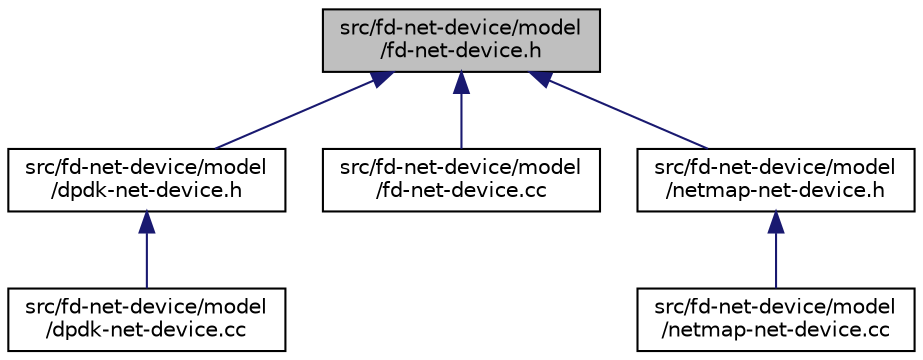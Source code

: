 digraph "src/fd-net-device/model/fd-net-device.h"
{
 // LATEX_PDF_SIZE
  edge [fontname="Helvetica",fontsize="10",labelfontname="Helvetica",labelfontsize="10"];
  node [fontname="Helvetica",fontsize="10",shape=record];
  Node1 [label="src/fd-net-device/model\l/fd-net-device.h",height=0.2,width=0.4,color="black", fillcolor="grey75", style="filled", fontcolor="black",tooltip=" "];
  Node1 -> Node2 [dir="back",color="midnightblue",fontsize="10",style="solid",fontname="Helvetica"];
  Node2 [label="src/fd-net-device/model\l/dpdk-net-device.h",height=0.2,width=0.4,color="black", fillcolor="white", style="filled",URL="$dpdk-net-device_8h.html",tooltip=" "];
  Node2 -> Node3 [dir="back",color="midnightblue",fontsize="10",style="solid",fontname="Helvetica"];
  Node3 [label="src/fd-net-device/model\l/dpdk-net-device.cc",height=0.2,width=0.4,color="black", fillcolor="white", style="filled",URL="$dpdk-net-device_8cc.html",tooltip=" "];
  Node1 -> Node4 [dir="back",color="midnightblue",fontsize="10",style="solid",fontname="Helvetica"];
  Node4 [label="src/fd-net-device/model\l/fd-net-device.cc",height=0.2,width=0.4,color="black", fillcolor="white", style="filled",URL="$fd-net-device_8cc.html",tooltip=" "];
  Node1 -> Node5 [dir="back",color="midnightblue",fontsize="10",style="solid",fontname="Helvetica"];
  Node5 [label="src/fd-net-device/model\l/netmap-net-device.h",height=0.2,width=0.4,color="black", fillcolor="white", style="filled",URL="$netmap-net-device_8h.html",tooltip=" "];
  Node5 -> Node6 [dir="back",color="midnightblue",fontsize="10",style="solid",fontname="Helvetica"];
  Node6 [label="src/fd-net-device/model\l/netmap-net-device.cc",height=0.2,width=0.4,color="black", fillcolor="white", style="filled",URL="$netmap-net-device_8cc.html",tooltip=" "];
}
